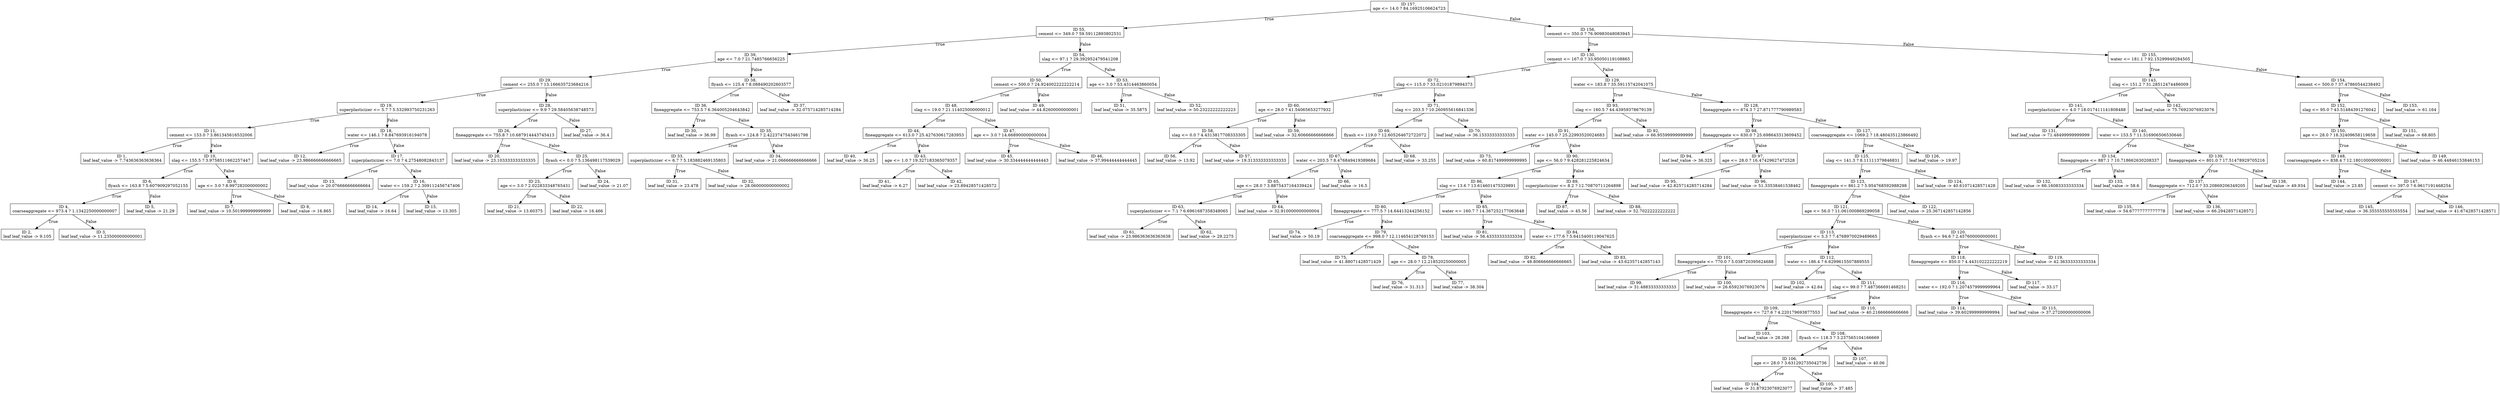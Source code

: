 digraph "Regression Tree" {
	node [shape=rectangle]
	"ID 157, 
age <= 14.0 ? 84.16925106624723
" -> "ID 55, 
cement <= 349.0 ? 59.59112893802531
" [label=True]
	"ID 157, 
age <= 14.0 ? 84.16925106624723
" -> "ID 156, 
cement <= 350.0 ? 76.90983048083945
" [label=False]
	"ID 55, 
cement <= 349.0 ? 59.59112893802531
" -> "ID 39, 
age <= 7.0 ? 21.7485766656225
" [label=True]
	"ID 55, 
cement <= 349.0 ? 59.59112893802531
" -> "ID 54, 
slag <= 97.1 ? 29.392952479541208
" [label=False]
	"ID 156, 
cement <= 350.0 ? 76.90983048083945
" -> "ID 130, 
cement <= 167.0 ? 33.95050119108865
" [label=True]
	"ID 156, 
cement <= 350.0 ? 76.90983048083945
" -> "ID 155, 
water <= 181.1 ? 92.15299949284505
" [label=False]
	"ID 39, 
age <= 7.0 ? 21.7485766656225
" -> "ID 29, 
cement <= 255.0 ? 13.166635723684216
" [label=True]
	"ID 39, 
age <= 7.0 ? 21.7485766656225
" -> "ID 38, 
flyash <= 125.4 ? 8.088490202603577
" [label=False]
	"ID 54, 
slag <= 97.1 ? 29.392952479541208
" -> "ID 50, 
cement <= 500.0 ? 24.924002222222214
" [label=True]
	"ID 54, 
slag <= 97.1 ? 29.392952479541208
" -> "ID 53, 
age <= 3.0 ? 53.4314463860054
" [label=False]
	"ID 130, 
cement <= 167.0 ? 33.95050119108865
" -> "ID 72, 
slag <= 115.0 ? 33.02101879894373
" [label=True]
	"ID 130, 
cement <= 167.0 ? 33.95050119108865
" -> "ID 129, 
water <= 183.8 ? 35.59115742041075
" [label=False]
	"ID 155, 
water <= 181.1 ? 92.15299949284505
" -> "ID 143, 
slag <= 151.2 ? 31.28512474486009
" [label=True]
	"ID 155, 
water <= 181.1 ? 92.15299949284505
" -> "ID 154, 
cement <= 500.0 ? 37.47860544238492
" [label=False]
	"ID 29, 
cement <= 255.0 ? 13.166635723684216
" -> "ID 19, 
superplasticizer <= 5.7 ? 5.532993750231263
" [label=True]
	"ID 29, 
cement <= 255.0 ? 13.166635723684216
" -> "ID 28, 
superplasticizer <= 9.9 ? 29.58405638748573
" [label=False]
	"ID 38, 
flyash <= 125.4 ? 8.088490202603577
" -> "ID 36, 
fineaggregate <= 753.5 ? 6.364005204643842
" [label=True]
	"ID 38, 
flyash <= 125.4 ? 8.088490202603577
" -> "ID 37, 
leaf leaf_value -> 32.075714285714284
" [label=False]
	"ID 50, 
cement <= 500.0 ? 24.924002222222214
" -> "ID 48, 
slag <= 19.0 ? 21.114025000000012
" [label=True]
	"ID 50, 
cement <= 500.0 ? 24.924002222222214
" -> "ID 49, 
leaf leaf_value -> 44.82600000000001
" [label=False]
	"ID 53, 
age <= 3.0 ? 53.4314463860054
" -> "ID 51, 
leaf leaf_value -> 35.5875
" [label=True]
	"ID 53, 
age <= 3.0 ? 53.4314463860054
" -> "ID 52, 
leaf leaf_value -> 50.23222222222223
" [label=False]
	"ID 72, 
slag <= 115.0 ? 33.02101879894373
" -> "ID 60, 
age <= 28.0 ? 41.54065653277932
" [label=True]
	"ID 72, 
slag <= 115.0 ? 33.02101879894373
" -> "ID 71, 
slag <= 203.5 ? 10.260955616841336
" [label=False]
	"ID 129, 
water <= 183.8 ? 35.59115742041075
" -> "ID 93, 
slag <= 160.5 ? 44.43959378679139
" [label=True]
	"ID 129, 
water <= 183.8 ? 35.59115742041075
" -> "ID 128, 
fineaggregate <= 674.3 ? 27.871777790989583
" [label=False]
	"ID 143, 
slag <= 151.2 ? 31.28512474486009
" -> "ID 141, 
superplasticizer <= 4.0 ? 18.017411141808488
" [label=True]
	"ID 143, 
slag <= 151.2 ? 31.28512474486009
" -> "ID 142, 
leaf leaf_value -> 75.76923076923076
" [label=False]
	"ID 154, 
cement <= 500.0 ? 37.47860544238492
" -> "ID 152, 
slag <= 95.0 ? 43.51484391276042
" [label=True]
	"ID 154, 
cement <= 500.0 ? 37.47860544238492
" -> "ID 153, 
leaf leaf_value -> 61.164
" [label=False]
	"ID 19, 
superplasticizer <= 5.7 ? 5.532993750231263
" -> "ID 11, 
cement <= 153.0 ? 3.861345616532006
" [label=True]
	"ID 19, 
superplasticizer <= 5.7 ? 5.532993750231263
" -> "ID 18, 
water <= 146.1 ? 8.847693916194078
" [label=False]
	"ID 28, 
superplasticizer <= 9.9 ? 29.58405638748573
" -> "ID 26, 
fineaggregate <= 755.8 ? 10.687914443745413
" [label=True]
	"ID 28, 
superplasticizer <= 9.9 ? 29.58405638748573
" -> "ID 27, 
leaf leaf_value -> 36.4
" [label=False]
	"ID 36, 
fineaggregate <= 753.5 ? 6.364005204643842
" -> "ID 30, 
leaf leaf_value -> 36.99
" [label=True]
	"ID 36, 
fineaggregate <= 753.5 ? 6.364005204643842
" -> "ID 35, 
flyash <= 124.8 ? 2.4223747543461798
" [label=False]
	"ID 48, 
slag <= 19.0 ? 21.114025000000012
" -> "ID 44, 
fineaggregate <= 613.0 ? 25.427630617283953
" [label=True]
	"ID 48, 
slag <= 19.0 ? 21.114025000000012
" -> "ID 47, 
age <= 3.0 ? 14.668900000000004
" [label=False]
	"ID 60, 
age <= 28.0 ? 41.54065653277932
" -> "ID 58, 
slag <= 0.0 ? 4.4313817708333305
" [label=True]
	"ID 60, 
age <= 28.0 ? 41.54065653277932
" -> "ID 59, 
leaf leaf_value -> 32.60666666666666
" [label=False]
	"ID 71, 
slag <= 203.5 ? 10.260955616841336
" -> "ID 69, 
flyash <= 119.0 ? 12.605264672722072
" [label=True]
	"ID 71, 
slag <= 203.5 ? 10.260955616841336
" -> "ID 70, 
leaf leaf_value -> 36.15333333333333
" [label=False]
	"ID 93, 
slag <= 160.5 ? 44.43959378679139
" -> "ID 91, 
water <= 145.0 ? 25.22993520024683
" [label=True]
	"ID 93, 
slag <= 160.5 ? 44.43959378679139
" -> "ID 92, 
leaf leaf_value -> 66.95599999999999
" [label=False]
	"ID 128, 
fineaggregate <= 674.3 ? 27.871777790989583
" -> "ID 98, 
fineaggregate <= 630.0 ? 25.698643313609452
" [label=True]
	"ID 128, 
fineaggregate <= 674.3 ? 27.871777790989583
" -> "ID 127, 
coarseaggregate <= 1069.2 ? 18.480435123866492
" [label=False]
	"ID 141, 
superplasticizer <= 4.0 ? 18.017411141808488
" -> "ID 131, 
leaf leaf_value -> 71.48499999999999
" [label=True]
	"ID 141, 
superplasticizer <= 4.0 ? 18.017411141808488
" -> "ID 140, 
water <= 153.5 ? 11.516906506530646
" [label=False]
	"ID 152, 
slag <= 95.0 ? 43.51484391276042
" -> "ID 150, 
age <= 28.0 ? 18.32409658119658
" [label=True]
	"ID 152, 
slag <= 95.0 ? 43.51484391276042
" -> "ID 151, 
leaf leaf_value -> 68.805
" [label=False]
	"ID 11, 
cement <= 153.0 ? 3.861345616532006
" -> "ID 1, 
leaf leaf_value -> 7.743636363636364
" [label=True]
	"ID 11, 
cement <= 153.0 ? 3.861345616532006
" -> "ID 10, 
slag <= 155.5 ? 3.9758511662257447
" [label=False]
	"ID 18, 
water <= 146.1 ? 8.847693916194078
" -> "ID 12, 
leaf leaf_value -> 23.986666666666665
" [label=True]
	"ID 18, 
water <= 146.1 ? 8.847693916194078
" -> "ID 17, 
superplasticizer <= 7.0 ? 4.27548082843137
" [label=False]
	"ID 26, 
fineaggregate <= 755.8 ? 10.687914443745413
" -> "ID 20, 
leaf leaf_value -> 23.103333333333335
" [label=True]
	"ID 26, 
fineaggregate <= 755.8 ? 10.687914443745413
" -> "ID 25, 
flyash <= 0.0 ? 5.136498117539029
" [label=False]
	"ID 35, 
flyash <= 124.8 ? 2.4223747543461798
" -> "ID 33, 
superplasticizer <= 6.7 ? 5.183882469135803
" [label=True]
	"ID 35, 
flyash <= 124.8 ? 2.4223747543461798
" -> "ID 34, 
leaf leaf_value -> 21.066666666666666
" [label=False]
	"ID 44, 
fineaggregate <= 613.0 ? 25.427630617283953
" -> "ID 40, 
leaf leaf_value -> 36.25
" [label=True]
	"ID 44, 
fineaggregate <= 613.0 ? 25.427630617283953
" -> "ID 43, 
age <= 1.0 ? 19.327183365079357
" [label=False]
	"ID 47, 
age <= 3.0 ? 14.668900000000004
" -> "ID 45, 
leaf leaf_value -> 30.334444444444443
" [label=True]
	"ID 47, 
age <= 3.0 ? 14.668900000000004
" -> "ID 46, 
leaf leaf_value -> 37.99444444444445
" [label=False]
	"ID 58, 
slag <= 0.0 ? 4.4313817708333305
" -> "ID 56, 
leaf leaf_value -> 13.92
" [label=True]
	"ID 58, 
slag <= 0.0 ? 4.4313817708333305
" -> "ID 57, 
leaf leaf_value -> 19.313333333333333
" [label=False]
	"ID 69, 
flyash <= 119.0 ? 12.605264672722072
" -> "ID 67, 
water <= 203.5 ? 8.476849419389684
" [label=True]
	"ID 69, 
flyash <= 119.0 ? 12.605264672722072
" -> "ID 68, 
leaf leaf_value -> 33.255
" [label=False]
	"ID 91, 
water <= 145.0 ? 25.22993520024683
" -> "ID 73, 
leaf leaf_value -> 60.817499999999995
" [label=True]
	"ID 91, 
water <= 145.0 ? 25.22993520024683
" -> "ID 90, 
age <= 56.0 ? 9.428281225824634
" [label=False]
	"ID 98, 
fineaggregate <= 630.0 ? 25.698643313609452
" -> "ID 94, 
leaf leaf_value -> 36.325
" [label=True]
	"ID 98, 
fineaggregate <= 630.0 ? 25.698643313609452
" -> "ID 97, 
age <= 28.0 ? 16.47429627472528
" [label=False]
	"ID 127, 
coarseaggregate <= 1069.2 ? 18.480435123866492
" -> "ID 125, 
slag <= 141.3 ? 8.11111379846831
" [label=True]
	"ID 127, 
coarseaggregate <= 1069.2 ? 18.480435123866492
" -> "ID 126, 
leaf leaf_value -> 19.97
" [label=False]
	"ID 140, 
water <= 153.5 ? 11.516906506530646
" -> "ID 134, 
fineaggregate <= 887.1 ? 10.718662630208337
" [label=True]
	"ID 140, 
water <= 153.5 ? 11.516906506530646
" -> "ID 139, 
fineaggregate <= 801.0 ? 17.51478929705216
" [label=False]
	"ID 150, 
age <= 28.0 ? 18.32409658119658
" -> "ID 148, 
coarseaggregate <= 838.4 ? 12.180100000000001
" [label=True]
	"ID 150, 
age <= 28.0 ? 18.32409658119658
" -> "ID 149, 
leaf leaf_value -> 46.44846153846153
" [label=False]
	"ID 10, 
slag <= 155.5 ? 3.9758511662257447
" -> "ID 6, 
flyash <= 163.8 ? 5.607909297052155
" [label=True]
	"ID 10, 
slag <= 155.5 ? 3.9758511662257447
" -> "ID 9, 
age <= 3.0 ? 8.997282000000002
" [label=False]
	"ID 17, 
superplasticizer <= 7.0 ? 4.27548082843137
" -> "ID 13, 
leaf leaf_value -> 20.076666666666664
" [label=True]
	"ID 17, 
superplasticizer <= 7.0 ? 4.27548082843137
" -> "ID 16, 
water <= 159.2 ? 2.309112456747406
" [label=False]
	"ID 25, 
flyash <= 0.0 ? 5.136498117539029
" -> "ID 23, 
age <= 3.0 ? 2.022833348765431
" [label=True]
	"ID 25, 
flyash <= 0.0 ? 5.136498117539029
" -> "ID 24, 
leaf leaf_value -> 21.07
" [label=False]
	"ID 33, 
superplasticizer <= 6.7 ? 5.183882469135803
" -> "ID 31, 
leaf leaf_value -> 23.478
" [label=True]
	"ID 33, 
superplasticizer <= 6.7 ? 5.183882469135803
" -> "ID 32, 
leaf leaf_value -> 28.060000000000002
" [label=False]
	"ID 43, 
age <= 1.0 ? 19.327183365079357
" -> "ID 41, 
leaf leaf_value -> 6.27
" [label=True]
	"ID 43, 
age <= 1.0 ? 19.327183365079357
" -> "ID 42, 
leaf leaf_value -> 23.89428571428572
" [label=False]
	"ID 67, 
water <= 203.5 ? 8.476849419389684
" -> "ID 65, 
age <= 28.0 ? 3.8875437164339424
" [label=True]
	"ID 67, 
water <= 203.5 ? 8.476849419389684
" -> "ID 66, 
leaf leaf_value -> 16.5
" [label=False]
	"ID 90, 
age <= 56.0 ? 9.428281225824634
" -> "ID 86, 
slag <= 13.6 ? 13.614601475329891
" [label=True]
	"ID 90, 
age <= 56.0 ? 9.428281225824634
" -> "ID 89, 
superplasticizer <= 8.2 ? 12.70870711264898
" [label=False]
	"ID 97, 
age <= 28.0 ? 16.47429627472528
" -> "ID 95, 
leaf leaf_value -> 42.825714285714284
" [label=True]
	"ID 97, 
age <= 28.0 ? 16.47429627472528
" -> "ID 96, 
leaf leaf_value -> 51.33538461538462
" [label=False]
	"ID 125, 
slag <= 141.3 ? 8.11111379846831
" -> "ID 123, 
fineaggregate <= 861.2 ? 5.954768592988298
" [label=True]
	"ID 125, 
slag <= 141.3 ? 8.11111379846831
" -> "ID 124, 
leaf leaf_value -> 40.61071428571428
" [label=False]
	"ID 134, 
fineaggregate <= 887.1 ? 10.718662630208337
" -> "ID 132, 
leaf leaf_value -> 66.16083333333334
" [label=True]
	"ID 134, 
fineaggregate <= 887.1 ? 10.718662630208337
" -> "ID 133, 
leaf leaf_value -> 58.6
" [label=False]
	"ID 139, 
fineaggregate <= 801.0 ? 17.51478929705216
" -> "ID 137, 
fineaggregate <= 712.0 ? 33.20869206349205
" [label=True]
	"ID 139, 
fineaggregate <= 801.0 ? 17.51478929705216
" -> "ID 138, 
leaf leaf_value -> 49.934
" [label=False]
	"ID 148, 
coarseaggregate <= 838.4 ? 12.180100000000001
" -> "ID 144, 
leaf leaf_value -> 23.85
" [label=True]
	"ID 148, 
coarseaggregate <= 838.4 ? 12.180100000000001
" -> "ID 147, 
cement <= 397.0 ? 6.9617191468254
" [label=False]
	"ID 6, 
flyash <= 163.8 ? 5.607909297052155
" -> "ID 4, 
coarseaggregate <= 973.4 ? 1.1342250000000007
" [label=True]
	"ID 6, 
flyash <= 163.8 ? 5.607909297052155
" -> "ID 5, 
leaf leaf_value -> 21.29
" [label=False]
	"ID 9, 
age <= 3.0 ? 8.997282000000002
" -> "ID 7, 
leaf leaf_value -> 10.501999999999999
" [label=True]
	"ID 9, 
age <= 3.0 ? 8.997282000000002
" -> "ID 8, 
leaf leaf_value -> 16.865
" [label=False]
	"ID 16, 
water <= 159.2 ? 2.309112456747406
" -> "ID 14, 
leaf leaf_value -> 16.64
" [label=True]
	"ID 16, 
water <= 159.2 ? 2.309112456747406
" -> "ID 15, 
leaf leaf_value -> 13.305
" [label=False]
	"ID 23, 
age <= 3.0 ? 2.022833348765431
" -> "ID 21, 
leaf leaf_value -> 13.60375
" [label=True]
	"ID 23, 
age <= 3.0 ? 2.022833348765431
" -> "ID 22, 
leaf leaf_value -> 16.466
" [label=False]
	"ID 65, 
age <= 28.0 ? 3.8875437164339424
" -> "ID 63, 
superplasticizer <= 7.1 ? 6.6961687358348065
" [label=True]
	"ID 65, 
age <= 28.0 ? 3.8875437164339424
" -> "ID 64, 
leaf leaf_value -> 32.910000000000004
" [label=False]
	"ID 86, 
slag <= 13.6 ? 13.614601475329891
" -> "ID 80, 
fineaggregate <= 777.5 ? 14.64413244256152
" [label=True]
	"ID 86, 
slag <= 13.6 ? 13.614601475329891
" -> "ID 85, 
water <= 160.7 ? 14.367252177063648
" [label=False]
	"ID 89, 
superplasticizer <= 8.2 ? 12.70870711264898
" -> "ID 87, 
leaf leaf_value -> 45.56
" [label=True]
	"ID 89, 
superplasticizer <= 8.2 ? 12.70870711264898
" -> "ID 88, 
leaf leaf_value -> 52.70222222222222
" [label=False]
	"ID 123, 
fineaggregate <= 861.2 ? 5.954768592988298
" -> "ID 121, 
age <= 56.0 ? 11.061000869299058
" [label=True]
	"ID 123, 
fineaggregate <= 861.2 ? 5.954768592988298
" -> "ID 122, 
leaf leaf_value -> 25.367142857142856
" [label=False]
	"ID 137, 
fineaggregate <= 712.0 ? 33.20869206349205
" -> "ID 135, 
leaf leaf_value -> 54.67777777777778
" [label=True]
	"ID 137, 
fineaggregate <= 712.0 ? 33.20869206349205
" -> "ID 136, 
leaf leaf_value -> 66.29428571428572
" [label=False]
	"ID 147, 
cement <= 397.0 ? 6.9617191468254
" -> "ID 145, 
leaf leaf_value -> 36.355555555555554
" [label=True]
	"ID 147, 
cement <= 397.0 ? 6.9617191468254
" -> "ID 146, 
leaf leaf_value -> 41.67428571428571
" [label=False]
	"ID 4, 
coarseaggregate <= 973.4 ? 1.1342250000000007
" -> "ID 2, 
leaf leaf_value -> 9.105
" [label=True]
	"ID 4, 
coarseaggregate <= 973.4 ? 1.1342250000000007
" -> "ID 3, 
leaf leaf_value -> 11.235000000000001
" [label=False]
	"ID 63, 
superplasticizer <= 7.1 ? 6.6961687358348065
" -> "ID 61, 
leaf leaf_value -> 23.986363636363638
" [label=True]
	"ID 63, 
superplasticizer <= 7.1 ? 6.6961687358348065
" -> "ID 62, 
leaf leaf_value -> 29.2275
" [label=False]
	"ID 80, 
fineaggregate <= 777.5 ? 14.64413244256152
" -> "ID 74, 
leaf leaf_value -> 50.19
" [label=True]
	"ID 80, 
fineaggregate <= 777.5 ? 14.64413244256152
" -> "ID 79, 
coarseaggregate <= 998.0 ? 12.114654128769153
" [label=False]
	"ID 85, 
water <= 160.7 ? 14.367252177063648
" -> "ID 81, 
leaf leaf_value -> 56.43333333333334
" [label=True]
	"ID 85, 
water <= 160.7 ? 14.367252177063648
" -> "ID 84, 
water <= 177.6 ? 5.6415400119047625
" [label=False]
	"ID 121, 
age <= 56.0 ? 11.061000869299058
" -> "ID 113, 
superplasticizer <= 5.3 ? 7.4768970029489665
" [label=True]
	"ID 121, 
age <= 56.0 ? 11.061000869299058
" -> "ID 120, 
flyash <= 94.6 ? 2.457600000000001
" [label=False]
	"ID 79, 
coarseaggregate <= 998.0 ? 12.114654128769153
" -> "ID 75, 
leaf leaf_value -> 41.88071428571429
" [label=True]
	"ID 79, 
coarseaggregate <= 998.0 ? 12.114654128769153
" -> "ID 78, 
age <= 28.0 ? 12.218520250000005
" [label=False]
	"ID 84, 
water <= 177.6 ? 5.6415400119047625
" -> "ID 82, 
leaf leaf_value -> 48.806666666666665
" [label=True]
	"ID 84, 
water <= 177.6 ? 5.6415400119047625
" -> "ID 83, 
leaf leaf_value -> 43.62357142857143
" [label=False]
	"ID 113, 
superplasticizer <= 5.3 ? 7.4768970029489665
" -> "ID 101, 
fineaggregate <= 770.0 ? 5.038720395624688
" [label=True]
	"ID 113, 
superplasticizer <= 5.3 ? 7.4768970029489665
" -> "ID 112, 
water <= 186.4 ? 6.6299615507889555
" [label=False]
	"ID 120, 
flyash <= 94.6 ? 2.457600000000001
" -> "ID 118, 
fineaggregate <= 850.0 ? 4.443102222222219
" [label=True]
	"ID 120, 
flyash <= 94.6 ? 2.457600000000001
" -> "ID 119, 
leaf leaf_value -> 42.36333333333334
" [label=False]
	"ID 78, 
age <= 28.0 ? 12.218520250000005
" -> "ID 76, 
leaf leaf_value -> 31.313
" [label=True]
	"ID 78, 
age <= 28.0 ? 12.218520250000005
" -> "ID 77, 
leaf leaf_value -> 38.304
" [label=False]
	"ID 101, 
fineaggregate <= 770.0 ? 5.038720395624688
" -> "ID 99, 
leaf leaf_value -> 31.48833333333333
" [label=True]
	"ID 101, 
fineaggregate <= 770.0 ? 5.038720395624688
" -> "ID 100, 
leaf leaf_value -> 26.65923076923076
" [label=False]
	"ID 112, 
water <= 186.4 ? 6.6299615507889555
" -> "ID 102, 
leaf leaf_value -> 42.64
" [label=True]
	"ID 112, 
water <= 186.4 ? 6.6299615507889555
" -> "ID 111, 
slag <= 99.0 ? 7.487366691468251
" [label=False]
	"ID 118, 
fineaggregate <= 850.0 ? 4.443102222222219
" -> "ID 116, 
water <= 192.0 ? 1.2074579999999964
" [label=True]
	"ID 118, 
fineaggregate <= 850.0 ? 4.443102222222219
" -> "ID 117, 
leaf leaf_value -> 33.17
" [label=False]
	"ID 111, 
slag <= 99.0 ? 7.487366691468251
" -> "ID 109, 
fineaggregate <= 727.6 ? 4.220179693877553
" [label=True]
	"ID 111, 
slag <= 99.0 ? 7.487366691468251
" -> "ID 110, 
leaf leaf_value -> 40.21666666666666
" [label=False]
	"ID 116, 
water <= 192.0 ? 1.2074579999999964
" -> "ID 114, 
leaf leaf_value -> 39.602999999999994
" [label=True]
	"ID 116, 
water <= 192.0 ? 1.2074579999999964
" -> "ID 115, 
leaf leaf_value -> 37.272000000000006
" [label=False]
	"ID 109, 
fineaggregate <= 727.6 ? 4.220179693877553
" -> "ID 103, 
leaf leaf_value -> 28.268
" [label=True]
	"ID 109, 
fineaggregate <= 727.6 ? 4.220179693877553
" -> "ID 108, 
flyash <= 118.3 ? 3.237565104166669
" [label=False]
	"ID 108, 
flyash <= 118.3 ? 3.237565104166669
" -> "ID 106, 
age <= 28.0 ? 3.631292735042736
" [label=True]
	"ID 108, 
flyash <= 118.3 ? 3.237565104166669
" -> "ID 107, 
leaf leaf_value -> 40.06
" [label=False]
	"ID 106, 
age <= 28.0 ? 3.631292735042736
" -> "ID 104, 
leaf leaf_value -> 31.87923076923077
" [label=True]
	"ID 106, 
age <= 28.0 ? 3.631292735042736
" -> "ID 105, 
leaf leaf_value -> 37.485
" [label=False]
}
